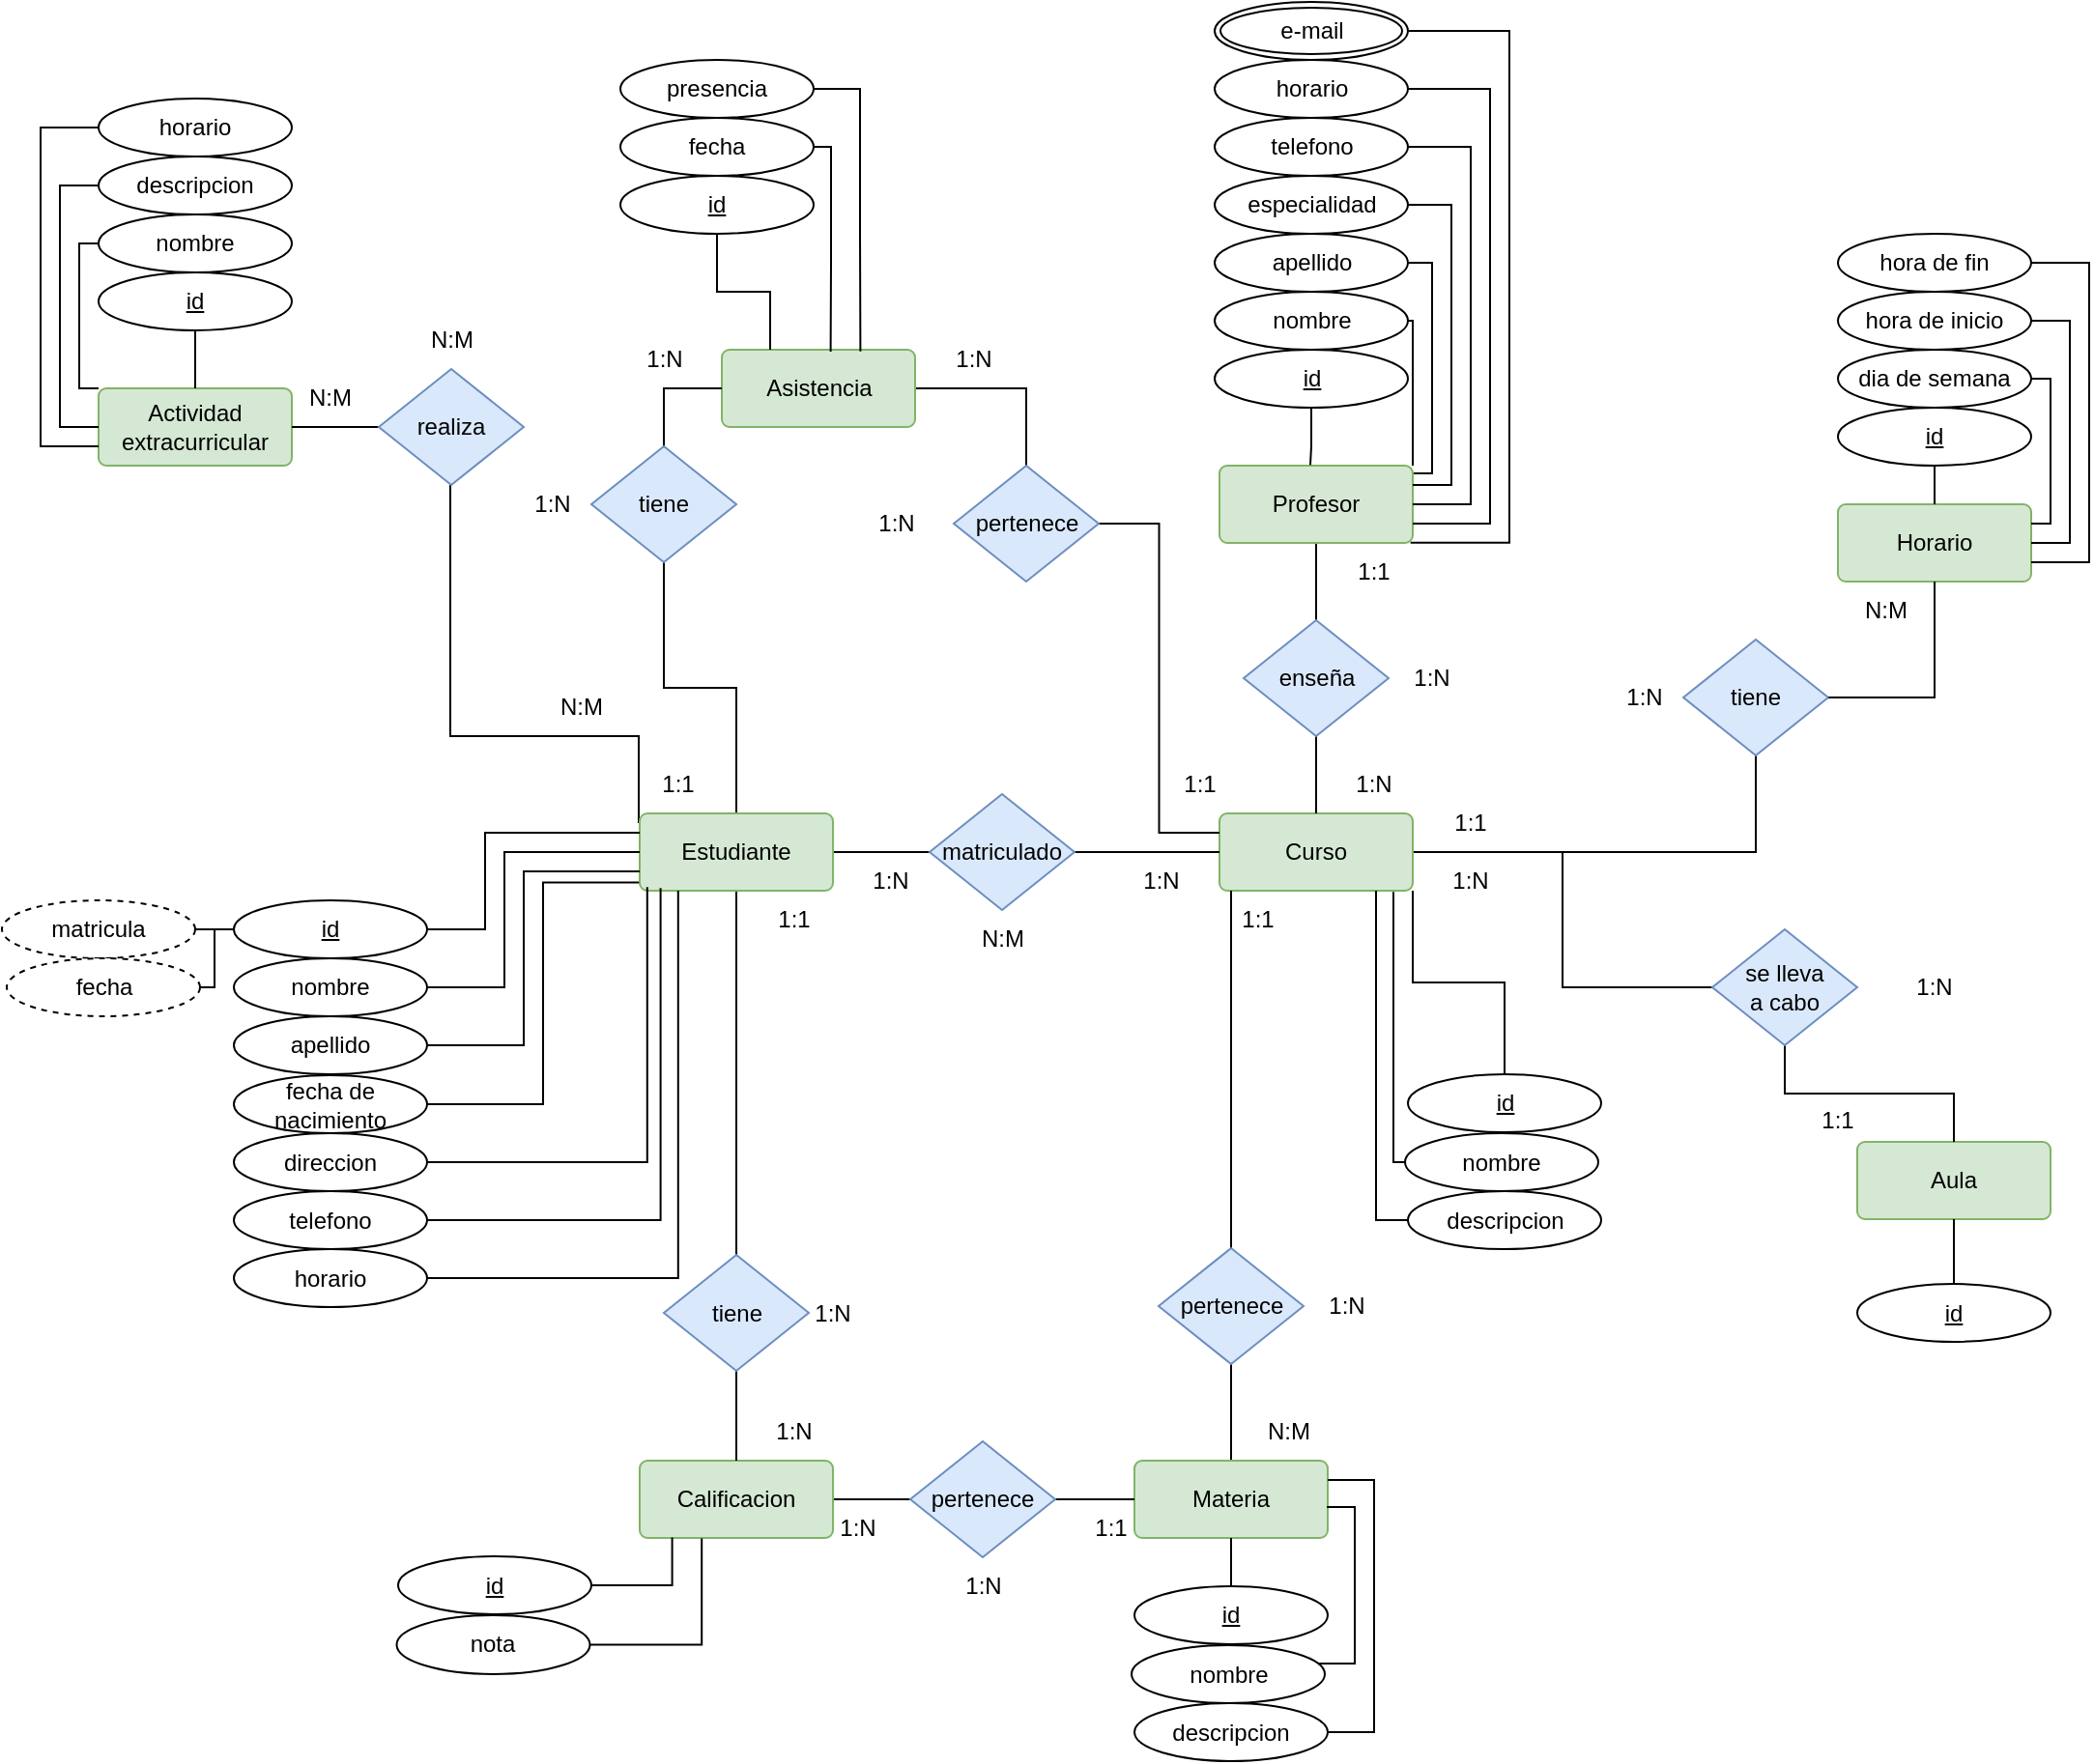 <mxfile version="21.8.2" type="github">
  <diagram name="Página-1" id="Q0zMQ-xZ32Mi5YnVl1sj">
    <mxGraphModel dx="1391" dy="2461" grid="1" gridSize="10" guides="1" tooltips="1" connect="1" arrows="1" fold="1" page="1" pageScale="1" pageWidth="1169" pageHeight="827" math="0" shadow="0">
      <root>
        <mxCell id="0" />
        <mxCell id="1" parent="0" />
        <mxCell id="ygTdehbAq-0x71xvV1Jb-32" style="edgeStyle=orthogonalEdgeStyle;rounded=0;orthogonalLoop=1;jettySize=auto;html=1;endArrow=none;endFill=0;" parent="1" source="ygTdehbAq-0x71xvV1Jb-1" target="ygTdehbAq-0x71xvV1Jb-18" edge="1">
          <mxGeometry relative="1" as="geometry" />
        </mxCell>
        <mxCell id="ygTdehbAq-0x71xvV1Jb-36" style="edgeStyle=orthogonalEdgeStyle;rounded=0;orthogonalLoop=1;jettySize=auto;html=1;endArrow=none;endFill=0;" parent="1" source="ygTdehbAq-0x71xvV1Jb-1" target="ygTdehbAq-0x71xvV1Jb-25" edge="1">
          <mxGeometry relative="1" as="geometry" />
        </mxCell>
        <mxCell id="ygTdehbAq-0x71xvV1Jb-38" style="edgeStyle=orthogonalEdgeStyle;rounded=0;orthogonalLoop=1;jettySize=auto;html=1;endArrow=none;endFill=0;" parent="1" source="ygTdehbAq-0x71xvV1Jb-1" target="ygTdehbAq-0x71xvV1Jb-23" edge="1">
          <mxGeometry relative="1" as="geometry" />
        </mxCell>
        <mxCell id="ygTdehbAq-0x71xvV1Jb-42" style="edgeStyle=orthogonalEdgeStyle;rounded=0;orthogonalLoop=1;jettySize=auto;html=1;endArrow=none;endFill=0;exitX=-0.005;exitY=0.125;exitDx=0;exitDy=0;exitPerimeter=0;" parent="1" source="ygTdehbAq-0x71xvV1Jb-1" target="ygTdehbAq-0x71xvV1Jb-27" edge="1">
          <mxGeometry relative="1" as="geometry">
            <Array as="points">
              <mxPoint x="340" y="260" />
              <mxPoint x="242" y="260" />
            </Array>
          </mxGeometry>
        </mxCell>
        <mxCell id="ygTdehbAq-0x71xvV1Jb-1" value="Estudiante" style="rounded=1;arcSize=10;whiteSpace=wrap;html=1;align=center;fillColor=#d5e8d4;strokeColor=#82b366;" parent="1" vertex="1">
          <mxGeometry x="340" y="300" width="100" height="40" as="geometry" />
        </mxCell>
        <mxCell id="ygTdehbAq-0x71xvV1Jb-44" style="edgeStyle=orthogonalEdgeStyle;rounded=0;orthogonalLoop=1;jettySize=auto;html=1;entryX=0;entryY=0.5;entryDx=0;entryDy=0;endArrow=none;endFill=0;" parent="1" source="ygTdehbAq-0x71xvV1Jb-2" target="ygTdehbAq-0x71xvV1Jb-21" edge="1">
          <mxGeometry relative="1" as="geometry" />
        </mxCell>
        <mxCell id="ygTdehbAq-0x71xvV1Jb-46" style="edgeStyle=orthogonalEdgeStyle;rounded=0;orthogonalLoop=1;jettySize=auto;html=1;endArrow=none;endFill=0;" parent="1" source="ygTdehbAq-0x71xvV1Jb-2" target="ygTdehbAq-0x71xvV1Jb-22" edge="1">
          <mxGeometry relative="1" as="geometry" />
        </mxCell>
        <mxCell id="ygTdehbAq-0x71xvV1Jb-2" value="Curso" style="rounded=1;arcSize=10;whiteSpace=wrap;html=1;align=center;fillColor=#d5e8d4;strokeColor=#82b366;" parent="1" vertex="1">
          <mxGeometry x="640" y="300" width="100" height="40" as="geometry" />
        </mxCell>
        <mxCell id="ygTdehbAq-0x71xvV1Jb-28" style="edgeStyle=orthogonalEdgeStyle;rounded=0;orthogonalLoop=1;jettySize=auto;html=1;entryX=0.5;entryY=0;entryDx=0;entryDy=0;endArrow=none;endFill=0;" parent="1" source="ygTdehbAq-0x71xvV1Jb-3" target="ygTdehbAq-0x71xvV1Jb-19" edge="1">
          <mxGeometry relative="1" as="geometry" />
        </mxCell>
        <mxCell id="ygTdehbAq-0x71xvV1Jb-3" value="Profesor" style="rounded=1;arcSize=10;whiteSpace=wrap;html=1;align=center;fillColor=#d5e8d4;strokeColor=#82b366;" parent="1" vertex="1">
          <mxGeometry x="640" y="120" width="100" height="40" as="geometry" />
        </mxCell>
        <mxCell id="ygTdehbAq-0x71xvV1Jb-4" value="Aula" style="rounded=1;arcSize=10;whiteSpace=wrap;html=1;align=center;fillColor=#d5e8d4;strokeColor=#82b366;" parent="1" vertex="1">
          <mxGeometry x="970" y="470" width="100" height="40" as="geometry" />
        </mxCell>
        <mxCell id="ygTdehbAq-0x71xvV1Jb-5" value="&lt;div&gt;Horario&lt;/div&gt;" style="rounded=1;arcSize=10;whiteSpace=wrap;html=1;align=center;fillColor=#d5e8d4;strokeColor=#82b366;" parent="1" vertex="1">
          <mxGeometry x="960" y="140" width="100" height="40" as="geometry" />
        </mxCell>
        <mxCell id="ygTdehbAq-0x71xvV1Jb-30" style="edgeStyle=orthogonalEdgeStyle;rounded=0;orthogonalLoop=1;jettySize=auto;html=1;endArrow=none;endFill=0;" parent="1" source="ygTdehbAq-0x71xvV1Jb-7" target="ygTdehbAq-0x71xvV1Jb-20" edge="1">
          <mxGeometry relative="1" as="geometry" />
        </mxCell>
        <mxCell id="ygTdehbAq-0x71xvV1Jb-7" value="&lt;div&gt;Materia&lt;/div&gt;" style="rounded=1;arcSize=10;whiteSpace=wrap;html=1;align=center;fillColor=#d5e8d4;strokeColor=#82b366;" parent="1" vertex="1">
          <mxGeometry x="596" y="635" width="100" height="40" as="geometry" />
        </mxCell>
        <mxCell id="ygTdehbAq-0x71xvV1Jb-40" style="edgeStyle=orthogonalEdgeStyle;rounded=0;orthogonalLoop=1;jettySize=auto;html=1;entryX=0;entryY=0.5;entryDx=0;entryDy=0;endArrow=none;endFill=0;" parent="1" source="ygTdehbAq-0x71xvV1Jb-8" target="ygTdehbAq-0x71xvV1Jb-24" edge="1">
          <mxGeometry relative="1" as="geometry" />
        </mxCell>
        <mxCell id="ygTdehbAq-0x71xvV1Jb-8" value="Calificacion" style="rounded=1;arcSize=10;whiteSpace=wrap;html=1;align=center;fillColor=#d5e8d4;strokeColor=#82b366;" parent="1" vertex="1">
          <mxGeometry x="340" y="635" width="100" height="40" as="geometry" />
        </mxCell>
        <mxCell id="ygTdehbAq-0x71xvV1Jb-34" style="edgeStyle=orthogonalEdgeStyle;rounded=0;orthogonalLoop=1;jettySize=auto;html=1;entryX=0.5;entryY=0;entryDx=0;entryDy=0;endArrow=none;endFill=0;" parent="1" source="ygTdehbAq-0x71xvV1Jb-9" target="ygTdehbAq-0x71xvV1Jb-26" edge="1">
          <mxGeometry relative="1" as="geometry" />
        </mxCell>
        <mxCell id="ygTdehbAq-0x71xvV1Jb-9" value="Asistencia" style="rounded=1;arcSize=10;whiteSpace=wrap;html=1;align=center;fillColor=#d5e8d4;strokeColor=#82b366;" parent="1" vertex="1">
          <mxGeometry x="382.5" y="60" width="100" height="40" as="geometry" />
        </mxCell>
        <mxCell id="ygTdehbAq-0x71xvV1Jb-10" value="Actividad extracurricular" style="rounded=1;arcSize=10;whiteSpace=wrap;html=1;align=center;fillColor=#d5e8d4;strokeColor=#82b366;" parent="1" vertex="1">
          <mxGeometry x="60" y="80" width="100" height="40" as="geometry" />
        </mxCell>
        <mxCell id="ygTdehbAq-0x71xvV1Jb-33" style="edgeStyle=orthogonalEdgeStyle;rounded=0;orthogonalLoop=1;jettySize=auto;html=1;endArrow=none;endFill=0;" parent="1" source="ygTdehbAq-0x71xvV1Jb-18" target="ygTdehbAq-0x71xvV1Jb-2" edge="1">
          <mxGeometry relative="1" as="geometry" />
        </mxCell>
        <mxCell id="ygTdehbAq-0x71xvV1Jb-18" value="matriculado" style="shape=rhombus;perimeter=rhombusPerimeter;whiteSpace=wrap;html=1;align=center;fillColor=#dae8fc;strokeColor=#6c8ebf;" parent="1" vertex="1">
          <mxGeometry x="490" y="290" width="75" height="60" as="geometry" />
        </mxCell>
        <mxCell id="ygTdehbAq-0x71xvV1Jb-29" style="edgeStyle=orthogonalEdgeStyle;rounded=0;orthogonalLoop=1;jettySize=auto;html=1;endArrow=none;endFill=0;" parent="1" source="ygTdehbAq-0x71xvV1Jb-19" target="ygTdehbAq-0x71xvV1Jb-2" edge="1">
          <mxGeometry relative="1" as="geometry" />
        </mxCell>
        <mxCell id="ygTdehbAq-0x71xvV1Jb-19" value="enseña" style="shape=rhombus;perimeter=rhombusPerimeter;whiteSpace=wrap;html=1;align=center;fillColor=#dae8fc;strokeColor=#6c8ebf;" parent="1" vertex="1">
          <mxGeometry x="652.5" y="200" width="75" height="60" as="geometry" />
        </mxCell>
        <mxCell id="ygTdehbAq-0x71xvV1Jb-31" style="edgeStyle=orthogonalEdgeStyle;rounded=0;orthogonalLoop=1;jettySize=auto;html=1;endArrow=none;endFill=0;" parent="1" source="ygTdehbAq-0x71xvV1Jb-20" edge="1">
          <mxGeometry relative="1" as="geometry">
            <mxPoint x="646" y="340" as="targetPoint" />
          </mxGeometry>
        </mxCell>
        <mxCell id="ygTdehbAq-0x71xvV1Jb-20" value="pertenece" style="shape=rhombus;perimeter=rhombusPerimeter;whiteSpace=wrap;html=1;align=center;fillColor=#dae8fc;strokeColor=#6c8ebf;" parent="1" vertex="1">
          <mxGeometry x="608.5" y="525" width="75" height="60" as="geometry" />
        </mxCell>
        <mxCell id="ygTdehbAq-0x71xvV1Jb-45" style="edgeStyle=orthogonalEdgeStyle;rounded=0;orthogonalLoop=1;jettySize=auto;html=1;endArrow=none;endFill=0;" parent="1" source="ygTdehbAq-0x71xvV1Jb-21" target="ygTdehbAq-0x71xvV1Jb-4" edge="1">
          <mxGeometry relative="1" as="geometry" />
        </mxCell>
        <mxCell id="ygTdehbAq-0x71xvV1Jb-21" value="&lt;div&gt;se lleva&lt;/div&gt;&lt;div&gt;a cabo&lt;br&gt;&lt;/div&gt;" style="shape=rhombus;perimeter=rhombusPerimeter;whiteSpace=wrap;html=1;align=center;fillColor=#dae8fc;strokeColor=#6c8ebf;" parent="1" vertex="1">
          <mxGeometry x="895" y="360" width="75" height="60" as="geometry" />
        </mxCell>
        <mxCell id="ygTdehbAq-0x71xvV1Jb-22" value="tiene" style="shape=rhombus;perimeter=rhombusPerimeter;whiteSpace=wrap;html=1;align=center;fillColor=#dae8fc;strokeColor=#6c8ebf;" parent="1" vertex="1">
          <mxGeometry x="880" y="210" width="75" height="60" as="geometry" />
        </mxCell>
        <mxCell id="ygTdehbAq-0x71xvV1Jb-39" style="edgeStyle=orthogonalEdgeStyle;rounded=0;orthogonalLoop=1;jettySize=auto;html=1;endArrow=none;endFill=0;" parent="1" source="ygTdehbAq-0x71xvV1Jb-23" target="ygTdehbAq-0x71xvV1Jb-8" edge="1">
          <mxGeometry relative="1" as="geometry" />
        </mxCell>
        <mxCell id="ygTdehbAq-0x71xvV1Jb-23" value="tiene" style="shape=rhombus;perimeter=rhombusPerimeter;whiteSpace=wrap;html=1;align=center;fillColor=#dae8fc;strokeColor=#6c8ebf;" parent="1" vertex="1">
          <mxGeometry x="352.5" y="528.5" width="75" height="60" as="geometry" />
        </mxCell>
        <mxCell id="ygTdehbAq-0x71xvV1Jb-41" style="edgeStyle=orthogonalEdgeStyle;rounded=0;orthogonalLoop=1;jettySize=auto;html=1;endArrow=none;endFill=0;" parent="1" source="ygTdehbAq-0x71xvV1Jb-24" target="ygTdehbAq-0x71xvV1Jb-7" edge="1">
          <mxGeometry relative="1" as="geometry" />
        </mxCell>
        <mxCell id="ygTdehbAq-0x71xvV1Jb-24" value="pertenece" style="shape=rhombus;perimeter=rhombusPerimeter;whiteSpace=wrap;html=1;align=center;fillColor=#dae8fc;strokeColor=#6c8ebf;" parent="1" vertex="1">
          <mxGeometry x="480" y="625" width="75" height="60" as="geometry" />
        </mxCell>
        <mxCell id="ygTdehbAq-0x71xvV1Jb-37" style="edgeStyle=orthogonalEdgeStyle;rounded=0;orthogonalLoop=1;jettySize=auto;html=1;entryX=0;entryY=0.5;entryDx=0;entryDy=0;endArrow=none;endFill=0;" parent="1" source="ygTdehbAq-0x71xvV1Jb-25" target="ygTdehbAq-0x71xvV1Jb-9" edge="1">
          <mxGeometry relative="1" as="geometry" />
        </mxCell>
        <mxCell id="ygTdehbAq-0x71xvV1Jb-25" value="tiene" style="shape=rhombus;perimeter=rhombusPerimeter;whiteSpace=wrap;html=1;align=center;fillColor=#dae8fc;strokeColor=#6c8ebf;" parent="1" vertex="1">
          <mxGeometry x="315" y="110" width="75" height="60" as="geometry" />
        </mxCell>
        <mxCell id="ygTdehbAq-0x71xvV1Jb-35" style="edgeStyle=orthogonalEdgeStyle;rounded=0;orthogonalLoop=1;jettySize=auto;html=1;entryX=0;entryY=0.25;entryDx=0;entryDy=0;endArrow=none;endFill=0;" parent="1" source="ygTdehbAq-0x71xvV1Jb-26" target="ygTdehbAq-0x71xvV1Jb-2" edge="1">
          <mxGeometry relative="1" as="geometry" />
        </mxCell>
        <mxCell id="ygTdehbAq-0x71xvV1Jb-26" value="pertenece" style="shape=rhombus;perimeter=rhombusPerimeter;whiteSpace=wrap;html=1;align=center;fillColor=#dae8fc;strokeColor=#6c8ebf;" parent="1" vertex="1">
          <mxGeometry x="502.5" y="120" width="75" height="60" as="geometry" />
        </mxCell>
        <mxCell id="ygTdehbAq-0x71xvV1Jb-43" style="edgeStyle=orthogonalEdgeStyle;rounded=0;orthogonalLoop=1;jettySize=auto;html=1;endArrow=none;endFill=0;" parent="1" source="ygTdehbAq-0x71xvV1Jb-27" target="ygTdehbAq-0x71xvV1Jb-10" edge="1">
          <mxGeometry relative="1" as="geometry" />
        </mxCell>
        <mxCell id="ygTdehbAq-0x71xvV1Jb-27" value="realiza" style="shape=rhombus;perimeter=rhombusPerimeter;whiteSpace=wrap;html=1;align=center;fillColor=#dae8fc;strokeColor=#6c8ebf;" parent="1" vertex="1">
          <mxGeometry x="205" y="70" width="75" height="60" as="geometry" />
        </mxCell>
        <mxCell id="ygTdehbAq-0x71xvV1Jb-48" style="edgeStyle=orthogonalEdgeStyle;rounded=0;orthogonalLoop=1;jettySize=auto;html=1;entryX=0.5;entryY=1;entryDx=0;entryDy=0;endArrow=none;endFill=0;" parent="1" source="ygTdehbAq-0x71xvV1Jb-22" target="ygTdehbAq-0x71xvV1Jb-5" edge="1">
          <mxGeometry relative="1" as="geometry" />
        </mxCell>
        <mxCell id="wBu6cXJQKfJ5ypFCMUhn-1" value="1:N" style="text;html=1;strokeColor=none;fillColor=none;align=center;verticalAlign=middle;whiteSpace=wrap;rounded=0;" vertex="1" parent="1">
          <mxGeometry x="580" y="320" width="60" height="30" as="geometry" />
        </mxCell>
        <mxCell id="wBu6cXJQKfJ5ypFCMUhn-2" value="1:N" style="text;html=1;strokeColor=none;fillColor=none;align=center;verticalAlign=middle;whiteSpace=wrap;rounded=0;" vertex="1" parent="1">
          <mxGeometry x="440" y="320" width="60" height="30" as="geometry" />
        </mxCell>
        <mxCell id="wBu6cXJQKfJ5ypFCMUhn-3" value="N:M" style="text;html=1;strokeColor=none;fillColor=none;align=center;verticalAlign=middle;whiteSpace=wrap;rounded=0;" vertex="1" parent="1">
          <mxGeometry x="497.5" y="350" width="60" height="30" as="geometry" />
        </mxCell>
        <mxCell id="wBu6cXJQKfJ5ypFCMUhn-4" value="1:N" style="text;html=1;strokeColor=none;fillColor=none;align=center;verticalAlign=middle;whiteSpace=wrap;rounded=0;" vertex="1" parent="1">
          <mxGeometry x="690" y="270" width="60" height="30" as="geometry" />
        </mxCell>
        <mxCell id="wBu6cXJQKfJ5ypFCMUhn-5" value="1:1" style="text;html=1;strokeColor=none;fillColor=none;align=center;verticalAlign=middle;whiteSpace=wrap;rounded=0;" vertex="1" parent="1">
          <mxGeometry x="690" y="160" width="60" height="30" as="geometry" />
        </mxCell>
        <mxCell id="wBu6cXJQKfJ5ypFCMUhn-6" value="1:N" style="text;html=1;strokeColor=none;fillColor=none;align=center;verticalAlign=middle;whiteSpace=wrap;rounded=0;" vertex="1" parent="1">
          <mxGeometry x="720" y="215" width="60" height="30" as="geometry" />
        </mxCell>
        <mxCell id="wBu6cXJQKfJ5ypFCMUhn-7" value="N:M" style="text;html=1;strokeColor=none;fillColor=none;align=center;verticalAlign=middle;whiteSpace=wrap;rounded=0;" vertex="1" parent="1">
          <mxGeometry x="646" y="605" width="60" height="30" as="geometry" />
        </mxCell>
        <mxCell id="wBu6cXJQKfJ5ypFCMUhn-8" value="1:1" style="text;html=1;strokeColor=none;fillColor=none;align=center;verticalAlign=middle;whiteSpace=wrap;rounded=0;" vertex="1" parent="1">
          <mxGeometry x="630" y="340" width="60" height="30" as="geometry" />
        </mxCell>
        <mxCell id="wBu6cXJQKfJ5ypFCMUhn-9" value="1:N" style="text;html=1;strokeColor=none;fillColor=none;align=center;verticalAlign=middle;whiteSpace=wrap;rounded=0;" vertex="1" parent="1">
          <mxGeometry x="676" y="540" width="60" height="30" as="geometry" />
        </mxCell>
        <mxCell id="wBu6cXJQKfJ5ypFCMUhn-10" value="N:M" style="text;html=1;strokeColor=none;fillColor=none;align=center;verticalAlign=middle;whiteSpace=wrap;rounded=0;" vertex="1" parent="1">
          <mxGeometry x="955" y="180" width="60" height="30" as="geometry" />
        </mxCell>
        <mxCell id="wBu6cXJQKfJ5ypFCMUhn-11" value="1:1" style="text;html=1;strokeColor=none;fillColor=none;align=center;verticalAlign=middle;whiteSpace=wrap;rounded=0;" vertex="1" parent="1">
          <mxGeometry x="740" y="290" width="60" height="30" as="geometry" />
        </mxCell>
        <mxCell id="wBu6cXJQKfJ5ypFCMUhn-12" value="1:N" style="text;html=1;strokeColor=none;fillColor=none;align=center;verticalAlign=middle;whiteSpace=wrap;rounded=0;" vertex="1" parent="1">
          <mxGeometry x="830" y="225" width="60" height="30" as="geometry" />
        </mxCell>
        <mxCell id="wBu6cXJQKfJ5ypFCMUhn-13" value="1:N" style="text;html=1;strokeColor=none;fillColor=none;align=center;verticalAlign=middle;whiteSpace=wrap;rounded=0;" vertex="1" parent="1">
          <mxGeometry x="390" y="605" width="60" height="30" as="geometry" />
        </mxCell>
        <mxCell id="wBu6cXJQKfJ5ypFCMUhn-14" value="1:1" style="text;html=1;strokeColor=none;fillColor=none;align=center;verticalAlign=middle;whiteSpace=wrap;rounded=0;" vertex="1" parent="1">
          <mxGeometry x="390" y="340" width="60" height="30" as="geometry" />
        </mxCell>
        <mxCell id="wBu6cXJQKfJ5ypFCMUhn-15" value="1:1" style="text;html=1;strokeColor=none;fillColor=none;align=center;verticalAlign=middle;whiteSpace=wrap;rounded=0;" vertex="1" parent="1">
          <mxGeometry x="553.5" y="655" width="60" height="30" as="geometry" />
        </mxCell>
        <mxCell id="wBu6cXJQKfJ5ypFCMUhn-16" value="1:N" style="text;html=1;strokeColor=none;fillColor=none;align=center;verticalAlign=middle;whiteSpace=wrap;rounded=0;" vertex="1" parent="1">
          <mxGeometry x="410" y="543.5" width="60" height="30" as="geometry" />
        </mxCell>
        <mxCell id="wBu6cXJQKfJ5ypFCMUhn-17" value="1:N" style="text;html=1;strokeColor=none;fillColor=none;align=center;verticalAlign=middle;whiteSpace=wrap;rounded=0;" vertex="1" parent="1">
          <mxGeometry x="487.5" y="685" width="60" height="30" as="geometry" />
        </mxCell>
        <mxCell id="wBu6cXJQKfJ5ypFCMUhn-18" value="1:N" style="text;html=1;strokeColor=none;fillColor=none;align=center;verticalAlign=middle;whiteSpace=wrap;rounded=0;" vertex="1" parent="1">
          <mxGeometry x="422.5" y="655" width="60" height="30" as="geometry" />
        </mxCell>
        <mxCell id="wBu6cXJQKfJ5ypFCMUhn-19" value="1:N" style="text;html=1;strokeColor=none;fillColor=none;align=center;verticalAlign=middle;whiteSpace=wrap;rounded=0;" vertex="1" parent="1">
          <mxGeometry x="322.5" y="50" width="60" height="30" as="geometry" />
        </mxCell>
        <mxCell id="wBu6cXJQKfJ5ypFCMUhn-20" value="1:N" style="text;html=1;strokeColor=none;fillColor=none;align=center;verticalAlign=middle;whiteSpace=wrap;rounded=0;" vertex="1" parent="1">
          <mxGeometry x="482.5" y="50" width="60" height="30" as="geometry" />
        </mxCell>
        <mxCell id="wBu6cXJQKfJ5ypFCMUhn-21" value="1:1" style="text;html=1;strokeColor=none;fillColor=none;align=center;verticalAlign=middle;whiteSpace=wrap;rounded=0;" vertex="1" parent="1">
          <mxGeometry x="330" y="270" width="60" height="30" as="geometry" />
        </mxCell>
        <mxCell id="wBu6cXJQKfJ5ypFCMUhn-22" value="1:1" style="text;html=1;strokeColor=none;fillColor=none;align=center;verticalAlign=middle;whiteSpace=wrap;rounded=0;" vertex="1" parent="1">
          <mxGeometry x="600" y="270" width="60" height="30" as="geometry" />
        </mxCell>
        <mxCell id="wBu6cXJQKfJ5ypFCMUhn-23" value="1:N" style="text;html=1;strokeColor=none;fillColor=none;align=center;verticalAlign=middle;whiteSpace=wrap;rounded=0;" vertex="1" parent="1">
          <mxGeometry x="265" y="125" width="60" height="30" as="geometry" />
        </mxCell>
        <mxCell id="wBu6cXJQKfJ5ypFCMUhn-24" value="1:N" style="text;html=1;strokeColor=none;fillColor=none;align=center;verticalAlign=middle;whiteSpace=wrap;rounded=0;" vertex="1" parent="1">
          <mxGeometry x="442.5" y="135" width="60" height="30" as="geometry" />
        </mxCell>
        <mxCell id="wBu6cXJQKfJ5ypFCMUhn-25" value="N:M" style="text;html=1;strokeColor=none;fillColor=none;align=center;verticalAlign=middle;whiteSpace=wrap;rounded=0;" vertex="1" parent="1">
          <mxGeometry x="150" y="70" width="60" height="30" as="geometry" />
        </mxCell>
        <mxCell id="wBu6cXJQKfJ5ypFCMUhn-26" value="N:M" style="text;html=1;strokeColor=none;fillColor=none;align=center;verticalAlign=middle;whiteSpace=wrap;rounded=0;" vertex="1" parent="1">
          <mxGeometry x="280" y="230" width="60" height="30" as="geometry" />
        </mxCell>
        <mxCell id="wBu6cXJQKfJ5ypFCMUhn-27" value="N:M" style="text;html=1;strokeColor=none;fillColor=none;align=center;verticalAlign=middle;whiteSpace=wrap;rounded=0;" vertex="1" parent="1">
          <mxGeometry x="212.5" y="40" width="60" height="30" as="geometry" />
        </mxCell>
        <mxCell id="wBu6cXJQKfJ5ypFCMUhn-29" value="1:1" style="text;html=1;strokeColor=none;fillColor=none;align=center;verticalAlign=middle;whiteSpace=wrap;rounded=0;" vertex="1" parent="1">
          <mxGeometry x="930" y="443.5" width="60" height="30" as="geometry" />
        </mxCell>
        <mxCell id="wBu6cXJQKfJ5ypFCMUhn-30" value="1:N" style="text;html=1;strokeColor=none;fillColor=none;align=center;verticalAlign=middle;whiteSpace=wrap;rounded=0;" vertex="1" parent="1">
          <mxGeometry x="740" y="320" width="60" height="30" as="geometry" />
        </mxCell>
        <mxCell id="wBu6cXJQKfJ5ypFCMUhn-31" value="1:N" style="text;html=1;strokeColor=none;fillColor=none;align=center;verticalAlign=middle;whiteSpace=wrap;rounded=0;" vertex="1" parent="1">
          <mxGeometry x="980" y="375" width="60" height="30" as="geometry" />
        </mxCell>
        <mxCell id="wBu6cXJQKfJ5ypFCMUhn-40" style="edgeStyle=orthogonalEdgeStyle;rounded=0;orthogonalLoop=1;jettySize=auto;html=1;entryX=0;entryY=0.25;entryDx=0;entryDy=0;endArrow=none;endFill=0;" edge="1" parent="1" source="wBu6cXJQKfJ5ypFCMUhn-32" target="ygTdehbAq-0x71xvV1Jb-1">
          <mxGeometry relative="1" as="geometry">
            <Array as="points">
              <mxPoint x="260" y="360" />
              <mxPoint x="260" y="310" />
            </Array>
          </mxGeometry>
        </mxCell>
        <mxCell id="wBu6cXJQKfJ5ypFCMUhn-32" value="id" style="ellipse;whiteSpace=wrap;html=1;align=center;fontStyle=4;" vertex="1" parent="1">
          <mxGeometry x="130" y="345" width="100" height="30" as="geometry" />
        </mxCell>
        <mxCell id="wBu6cXJQKfJ5ypFCMUhn-43" style="edgeStyle=orthogonalEdgeStyle;rounded=0;orthogonalLoop=1;jettySize=auto;html=1;entryX=0;entryY=0.5;entryDx=0;entryDy=0;endArrow=none;endFill=0;" edge="1" parent="1" source="wBu6cXJQKfJ5ypFCMUhn-33" target="ygTdehbAq-0x71xvV1Jb-1">
          <mxGeometry relative="1" as="geometry">
            <Array as="points">
              <mxPoint x="270" y="390" />
              <mxPoint x="270" y="320" />
            </Array>
          </mxGeometry>
        </mxCell>
        <mxCell id="wBu6cXJQKfJ5ypFCMUhn-33" value="nombre" style="ellipse;whiteSpace=wrap;html=1;align=center;" vertex="1" parent="1">
          <mxGeometry x="130" y="375" width="100" height="30" as="geometry" />
        </mxCell>
        <mxCell id="wBu6cXJQKfJ5ypFCMUhn-54" style="edgeStyle=orthogonalEdgeStyle;rounded=0;orthogonalLoop=1;jettySize=auto;html=1;entryX=-0.004;entryY=0.893;entryDx=0;entryDy=0;endArrow=none;endFill=0;entryPerimeter=0;" edge="1" parent="1" source="wBu6cXJQKfJ5ypFCMUhn-34" target="ygTdehbAq-0x71xvV1Jb-1">
          <mxGeometry relative="1" as="geometry">
            <Array as="points">
              <mxPoint x="290" y="451" />
              <mxPoint x="290" y="336" />
            </Array>
          </mxGeometry>
        </mxCell>
        <mxCell id="wBu6cXJQKfJ5ypFCMUhn-34" value="fecha de nacimiento" style="ellipse;whiteSpace=wrap;html=1;align=center;" vertex="1" parent="1">
          <mxGeometry x="130" y="435.5" width="100" height="30" as="geometry" />
        </mxCell>
        <mxCell id="wBu6cXJQKfJ5ypFCMUhn-35" value="direccion" style="ellipse;whiteSpace=wrap;html=1;align=center;" vertex="1" parent="1">
          <mxGeometry x="130" y="465.5" width="100" height="30" as="geometry" />
        </mxCell>
        <mxCell id="wBu6cXJQKfJ5ypFCMUhn-36" value="telefono" style="ellipse;whiteSpace=wrap;html=1;align=center;" vertex="1" parent="1">
          <mxGeometry x="130" y="495.5" width="100" height="30" as="geometry" />
        </mxCell>
        <mxCell id="wBu6cXJQKfJ5ypFCMUhn-37" value="horario" style="ellipse;whiteSpace=wrap;html=1;align=center;" vertex="1" parent="1">
          <mxGeometry x="130" y="525.5" width="100" height="30" as="geometry" />
        </mxCell>
        <mxCell id="wBu6cXJQKfJ5ypFCMUhn-49" style="edgeStyle=orthogonalEdgeStyle;rounded=0;orthogonalLoop=1;jettySize=auto;html=1;entryX=0;entryY=0.5;entryDx=0;entryDy=0;endArrow=none;endFill=0;" edge="1" parent="1" source="wBu6cXJQKfJ5ypFCMUhn-38" target="wBu6cXJQKfJ5ypFCMUhn-32">
          <mxGeometry relative="1" as="geometry" />
        </mxCell>
        <mxCell id="wBu6cXJQKfJ5ypFCMUhn-38" value="matricula" style="ellipse;whiteSpace=wrap;html=1;align=center;dashed=1;" vertex="1" parent="1">
          <mxGeometry x="10" y="345" width="100" height="30" as="geometry" />
        </mxCell>
        <mxCell id="wBu6cXJQKfJ5ypFCMUhn-50" style="edgeStyle=orthogonalEdgeStyle;rounded=0;orthogonalLoop=1;jettySize=auto;html=1;entryX=0;entryY=0.5;entryDx=0;entryDy=0;endArrow=none;endFill=0;" edge="1" parent="1" source="wBu6cXJQKfJ5ypFCMUhn-39" target="wBu6cXJQKfJ5ypFCMUhn-32">
          <mxGeometry relative="1" as="geometry">
            <Array as="points">
              <mxPoint x="120" y="390" />
              <mxPoint x="120" y="360" />
            </Array>
          </mxGeometry>
        </mxCell>
        <mxCell id="wBu6cXJQKfJ5ypFCMUhn-39" value="fecha" style="ellipse;whiteSpace=wrap;html=1;align=center;dashed=1;" vertex="1" parent="1">
          <mxGeometry x="12.5" y="375" width="100" height="30" as="geometry" />
        </mxCell>
        <mxCell id="wBu6cXJQKfJ5ypFCMUhn-53" style="edgeStyle=orthogonalEdgeStyle;rounded=0;orthogonalLoop=1;jettySize=auto;html=1;entryX=0;entryY=0.75;entryDx=0;entryDy=0;endArrow=none;endFill=0;" edge="1" parent="1" source="wBu6cXJQKfJ5ypFCMUhn-52" target="ygTdehbAq-0x71xvV1Jb-1">
          <mxGeometry relative="1" as="geometry">
            <Array as="points">
              <mxPoint x="280" y="420" />
              <mxPoint x="280" y="330" />
            </Array>
          </mxGeometry>
        </mxCell>
        <mxCell id="wBu6cXJQKfJ5ypFCMUhn-52" value="apellido" style="ellipse;whiteSpace=wrap;html=1;align=center;" vertex="1" parent="1">
          <mxGeometry x="130" y="405" width="100" height="30" as="geometry" />
        </mxCell>
        <mxCell id="wBu6cXJQKfJ5ypFCMUhn-55" style="edgeStyle=orthogonalEdgeStyle;rounded=0;orthogonalLoop=1;jettySize=auto;html=1;entryX=0.039;entryY=0.953;entryDx=0;entryDy=0;entryPerimeter=0;endArrow=none;endFill=0;" edge="1" parent="1" source="wBu6cXJQKfJ5ypFCMUhn-35" target="ygTdehbAq-0x71xvV1Jb-1">
          <mxGeometry relative="1" as="geometry" />
        </mxCell>
        <mxCell id="wBu6cXJQKfJ5ypFCMUhn-56" style="edgeStyle=orthogonalEdgeStyle;rounded=0;orthogonalLoop=1;jettySize=auto;html=1;entryX=0.108;entryY=0.967;entryDx=0;entryDy=0;entryPerimeter=0;endArrow=none;endFill=0;" edge="1" parent="1" source="wBu6cXJQKfJ5ypFCMUhn-36" target="ygTdehbAq-0x71xvV1Jb-1">
          <mxGeometry relative="1" as="geometry" />
        </mxCell>
        <mxCell id="wBu6cXJQKfJ5ypFCMUhn-57" style="edgeStyle=orthogonalEdgeStyle;rounded=0;orthogonalLoop=1;jettySize=auto;html=1;entryX=0.199;entryY=1;entryDx=0;entryDy=0;entryPerimeter=0;endArrow=none;endFill=0;" edge="1" parent="1" source="wBu6cXJQKfJ5ypFCMUhn-37" target="ygTdehbAq-0x71xvV1Jb-1">
          <mxGeometry relative="1" as="geometry" />
        </mxCell>
        <mxCell id="wBu6cXJQKfJ5ypFCMUhn-66" style="edgeStyle=orthogonalEdgeStyle;rounded=0;orthogonalLoop=1;jettySize=auto;html=1;entryX=0.468;entryY=-0.009;entryDx=0;entryDy=0;endArrow=none;endFill=0;entryPerimeter=0;" edge="1" parent="1" source="wBu6cXJQKfJ5ypFCMUhn-58" target="ygTdehbAq-0x71xvV1Jb-3">
          <mxGeometry relative="1" as="geometry">
            <Array as="points">
              <mxPoint x="688" y="110" />
              <mxPoint x="687" y="110" />
              <mxPoint x="687" y="120" />
            </Array>
          </mxGeometry>
        </mxCell>
        <mxCell id="wBu6cXJQKfJ5ypFCMUhn-58" value="id" style="ellipse;whiteSpace=wrap;html=1;align=center;fontStyle=4;" vertex="1" parent="1">
          <mxGeometry x="637.5" y="60" width="100" height="30" as="geometry" />
        </mxCell>
        <mxCell id="wBu6cXJQKfJ5ypFCMUhn-67" style="edgeStyle=orthogonalEdgeStyle;rounded=0;orthogonalLoop=1;jettySize=auto;html=1;endArrow=none;endFill=0;" edge="1" parent="1" source="wBu6cXJQKfJ5ypFCMUhn-59">
          <mxGeometry relative="1" as="geometry">
            <mxPoint x="740" y="120" as="targetPoint" />
            <Array as="points">
              <mxPoint x="740" y="45" />
            </Array>
          </mxGeometry>
        </mxCell>
        <mxCell id="wBu6cXJQKfJ5ypFCMUhn-59" value="nombre" style="ellipse;whiteSpace=wrap;html=1;align=center;" vertex="1" parent="1">
          <mxGeometry x="637.5" y="30" width="100" height="30" as="geometry" />
        </mxCell>
        <mxCell id="wBu6cXJQKfJ5ypFCMUhn-70" style="edgeStyle=orthogonalEdgeStyle;rounded=0;orthogonalLoop=1;jettySize=auto;html=1;entryX=1;entryY=0.5;entryDx=0;entryDy=0;endArrow=none;endFill=0;" edge="1" parent="1" source="wBu6cXJQKfJ5ypFCMUhn-60" target="ygTdehbAq-0x71xvV1Jb-3">
          <mxGeometry relative="1" as="geometry">
            <mxPoint x="770" y="140" as="targetPoint" />
            <Array as="points">
              <mxPoint x="770" y="-45" />
              <mxPoint x="770" y="140" />
            </Array>
          </mxGeometry>
        </mxCell>
        <mxCell id="wBu6cXJQKfJ5ypFCMUhn-60" value="telefono" style="ellipse;whiteSpace=wrap;html=1;align=center;" vertex="1" parent="1">
          <mxGeometry x="637.5" y="-60" width="100" height="30" as="geometry" />
        </mxCell>
        <mxCell id="wBu6cXJQKfJ5ypFCMUhn-71" style="edgeStyle=orthogonalEdgeStyle;rounded=0;orthogonalLoop=1;jettySize=auto;html=1;entryX=1;entryY=0.75;entryDx=0;entryDy=0;endArrow=none;endFill=0;" edge="1" parent="1" source="wBu6cXJQKfJ5ypFCMUhn-61" target="ygTdehbAq-0x71xvV1Jb-3">
          <mxGeometry relative="1" as="geometry">
            <Array as="points">
              <mxPoint x="780" y="-75" />
              <mxPoint x="780" y="150" />
            </Array>
          </mxGeometry>
        </mxCell>
        <mxCell id="wBu6cXJQKfJ5ypFCMUhn-61" value="horario" style="ellipse;whiteSpace=wrap;html=1;align=center;" vertex="1" parent="1">
          <mxGeometry x="637.5" y="-90" width="100" height="30" as="geometry" />
        </mxCell>
        <mxCell id="wBu6cXJQKfJ5ypFCMUhn-68" style="edgeStyle=orthogonalEdgeStyle;rounded=0;orthogonalLoop=1;jettySize=auto;html=1;entryX=1.005;entryY=0.109;entryDx=0;entryDy=0;endArrow=none;endFill=0;exitX=1;exitY=0.5;exitDx=0;exitDy=0;entryPerimeter=0;" edge="1" parent="1" source="wBu6cXJQKfJ5ypFCMUhn-62" target="ygTdehbAq-0x71xvV1Jb-3">
          <mxGeometry relative="1" as="geometry">
            <Array as="points">
              <mxPoint x="750" y="15" />
              <mxPoint x="750" y="124" />
              <mxPoint x="741" y="124" />
            </Array>
          </mxGeometry>
        </mxCell>
        <mxCell id="wBu6cXJQKfJ5ypFCMUhn-62" value="apellido" style="ellipse;whiteSpace=wrap;html=1;align=center;" vertex="1" parent="1">
          <mxGeometry x="637.5" width="100" height="30" as="geometry" />
        </mxCell>
        <mxCell id="wBu6cXJQKfJ5ypFCMUhn-63" value="especialidad" style="ellipse;whiteSpace=wrap;html=1;align=center;" vertex="1" parent="1">
          <mxGeometry x="637.5" y="-30" width="100" height="30" as="geometry" />
        </mxCell>
        <mxCell id="wBu6cXJQKfJ5ypFCMUhn-64" value="e-mail" style="ellipse;shape=doubleEllipse;margin=3;whiteSpace=wrap;html=1;align=center;" vertex="1" parent="1">
          <mxGeometry x="637.5" y="-120" width="100" height="30" as="geometry" />
        </mxCell>
        <mxCell id="wBu6cXJQKfJ5ypFCMUhn-69" style="edgeStyle=orthogonalEdgeStyle;rounded=0;orthogonalLoop=1;jettySize=auto;html=1;entryX=1;entryY=0.25;entryDx=0;entryDy=0;endArrow=none;endFill=0;" edge="1" parent="1" source="wBu6cXJQKfJ5ypFCMUhn-63" target="ygTdehbAq-0x71xvV1Jb-3">
          <mxGeometry relative="1" as="geometry">
            <Array as="points">
              <mxPoint x="760" y="-15" />
              <mxPoint x="760" y="130" />
            </Array>
          </mxGeometry>
        </mxCell>
        <mxCell id="wBu6cXJQKfJ5ypFCMUhn-72" style="edgeStyle=orthogonalEdgeStyle;rounded=0;orthogonalLoop=1;jettySize=auto;html=1;entryX=0.814;entryY=-0.003;entryDx=0;entryDy=0;entryPerimeter=0;endArrow=none;endFill=0;" edge="1" parent="1" source="wBu6cXJQKfJ5ypFCMUhn-64" target="wBu6cXJQKfJ5ypFCMUhn-5">
          <mxGeometry relative="1" as="geometry">
            <Array as="points">
              <mxPoint x="790" y="-105" />
              <mxPoint x="790" y="160" />
            </Array>
          </mxGeometry>
        </mxCell>
        <mxCell id="wBu6cXJQKfJ5ypFCMUhn-77" style="edgeStyle=orthogonalEdgeStyle;rounded=0;orthogonalLoop=1;jettySize=auto;html=1;entryX=1;entryY=1;entryDx=0;entryDy=0;endArrow=none;endFill=0;" edge="1" parent="1" source="wBu6cXJQKfJ5ypFCMUhn-74" target="ygTdehbAq-0x71xvV1Jb-2">
          <mxGeometry relative="1" as="geometry" />
        </mxCell>
        <mxCell id="wBu6cXJQKfJ5ypFCMUhn-74" value="id" style="ellipse;whiteSpace=wrap;html=1;align=center;fontStyle=4;" vertex="1" parent="1">
          <mxGeometry x="737.5" y="435" width="100" height="30" as="geometry" />
        </mxCell>
        <mxCell id="wBu6cXJQKfJ5ypFCMUhn-75" value="nombre" style="ellipse;whiteSpace=wrap;html=1;align=center;" vertex="1" parent="1">
          <mxGeometry x="736" y="465.5" width="100" height="30" as="geometry" />
        </mxCell>
        <mxCell id="wBu6cXJQKfJ5ypFCMUhn-76" value="descripcion" style="ellipse;whiteSpace=wrap;html=1;align=center;" vertex="1" parent="1">
          <mxGeometry x="737.5" y="495.5" width="100" height="30" as="geometry" />
        </mxCell>
        <mxCell id="wBu6cXJQKfJ5ypFCMUhn-78" style="edgeStyle=orthogonalEdgeStyle;rounded=0;orthogonalLoop=1;jettySize=auto;html=1;entryX=0.894;entryY=1.014;entryDx=0;entryDy=0;entryPerimeter=0;endArrow=none;endFill=0;" edge="1" parent="1" source="wBu6cXJQKfJ5ypFCMUhn-75" target="ygTdehbAq-0x71xvV1Jb-2">
          <mxGeometry relative="1" as="geometry">
            <Array as="points">
              <mxPoint x="730" y="481" />
              <mxPoint x="730" y="341" />
            </Array>
          </mxGeometry>
        </mxCell>
        <mxCell id="wBu6cXJQKfJ5ypFCMUhn-79" style="edgeStyle=orthogonalEdgeStyle;rounded=0;orthogonalLoop=1;jettySize=auto;html=1;endArrow=none;endFill=0;" edge="1" parent="1" source="wBu6cXJQKfJ5ypFCMUhn-76">
          <mxGeometry relative="1" as="geometry">
            <mxPoint x="721" y="340" as="targetPoint" />
            <Array as="points">
              <mxPoint x="721" y="511" />
              <mxPoint x="721" y="418" />
              <mxPoint x="721" y="418" />
            </Array>
          </mxGeometry>
        </mxCell>
        <mxCell id="wBu6cXJQKfJ5ypFCMUhn-84" style="edgeStyle=orthogonalEdgeStyle;rounded=0;orthogonalLoop=1;jettySize=auto;html=1;entryX=0.5;entryY=0;entryDx=0;entryDy=0;endArrow=none;endFill=0;" edge="1" parent="1" source="wBu6cXJQKfJ5ypFCMUhn-80" target="ygTdehbAq-0x71xvV1Jb-5">
          <mxGeometry relative="1" as="geometry" />
        </mxCell>
        <mxCell id="wBu6cXJQKfJ5ypFCMUhn-80" value="id" style="ellipse;whiteSpace=wrap;html=1;align=center;fontStyle=4;" vertex="1" parent="1">
          <mxGeometry x="960" y="90" width="100" height="30" as="geometry" />
        </mxCell>
        <mxCell id="wBu6cXJQKfJ5ypFCMUhn-85" style="edgeStyle=orthogonalEdgeStyle;rounded=0;orthogonalLoop=1;jettySize=auto;html=1;entryX=1;entryY=0.25;entryDx=0;entryDy=0;endArrow=none;endFill=0;" edge="1" parent="1" source="wBu6cXJQKfJ5ypFCMUhn-81" target="ygTdehbAq-0x71xvV1Jb-5">
          <mxGeometry relative="1" as="geometry">
            <Array as="points">
              <mxPoint x="1070" y="75" />
              <mxPoint x="1070" y="150" />
            </Array>
          </mxGeometry>
        </mxCell>
        <mxCell id="wBu6cXJQKfJ5ypFCMUhn-81" value="dia de semana" style="ellipse;whiteSpace=wrap;html=1;align=center;" vertex="1" parent="1">
          <mxGeometry x="960" y="60" width="100" height="30" as="geometry" />
        </mxCell>
        <mxCell id="wBu6cXJQKfJ5ypFCMUhn-86" style="edgeStyle=orthogonalEdgeStyle;rounded=0;orthogonalLoop=1;jettySize=auto;html=1;entryX=1;entryY=0.5;entryDx=0;entryDy=0;endArrow=none;endFill=0;" edge="1" parent="1" source="wBu6cXJQKfJ5ypFCMUhn-82" target="ygTdehbAq-0x71xvV1Jb-5">
          <mxGeometry relative="1" as="geometry">
            <Array as="points">
              <mxPoint x="1080" y="45" />
              <mxPoint x="1080" y="160" />
            </Array>
          </mxGeometry>
        </mxCell>
        <mxCell id="wBu6cXJQKfJ5ypFCMUhn-82" value="hora de inicio" style="ellipse;whiteSpace=wrap;html=1;align=center;" vertex="1" parent="1">
          <mxGeometry x="960" y="30" width="100" height="30" as="geometry" />
        </mxCell>
        <mxCell id="wBu6cXJQKfJ5ypFCMUhn-87" style="edgeStyle=orthogonalEdgeStyle;rounded=0;orthogonalLoop=1;jettySize=auto;html=1;entryX=1;entryY=0.75;entryDx=0;entryDy=0;endArrow=none;endFill=0;" edge="1" parent="1" source="wBu6cXJQKfJ5ypFCMUhn-83" target="ygTdehbAq-0x71xvV1Jb-5">
          <mxGeometry relative="1" as="geometry">
            <Array as="points">
              <mxPoint x="1090" y="15" />
              <mxPoint x="1090" y="170" />
            </Array>
          </mxGeometry>
        </mxCell>
        <mxCell id="wBu6cXJQKfJ5ypFCMUhn-83" value="hora de fin" style="ellipse;whiteSpace=wrap;html=1;align=center;" vertex="1" parent="1">
          <mxGeometry x="960" width="100" height="30" as="geometry" />
        </mxCell>
        <mxCell id="wBu6cXJQKfJ5ypFCMUhn-95" style="edgeStyle=orthogonalEdgeStyle;rounded=0;orthogonalLoop=1;jettySize=auto;html=1;endArrow=none;endFill=0;" edge="1" parent="1" source="wBu6cXJQKfJ5ypFCMUhn-92" target="ygTdehbAq-0x71xvV1Jb-7">
          <mxGeometry relative="1" as="geometry" />
        </mxCell>
        <mxCell id="wBu6cXJQKfJ5ypFCMUhn-92" value="id" style="ellipse;whiteSpace=wrap;html=1;align=center;fontStyle=4;" vertex="1" parent="1">
          <mxGeometry x="596" y="700" width="100" height="30" as="geometry" />
        </mxCell>
        <mxCell id="wBu6cXJQKfJ5ypFCMUhn-93" value="nombre" style="ellipse;whiteSpace=wrap;html=1;align=center;" vertex="1" parent="1">
          <mxGeometry x="594.5" y="730.5" width="100" height="30" as="geometry" />
        </mxCell>
        <mxCell id="wBu6cXJQKfJ5ypFCMUhn-97" style="edgeStyle=orthogonalEdgeStyle;rounded=0;orthogonalLoop=1;jettySize=auto;html=1;entryX=1;entryY=0.25;entryDx=0;entryDy=0;endArrow=none;endFill=0;" edge="1" parent="1" source="wBu6cXJQKfJ5ypFCMUhn-94" target="ygTdehbAq-0x71xvV1Jb-7">
          <mxGeometry relative="1" as="geometry">
            <Array as="points">
              <mxPoint x="720" y="775.5" />
              <mxPoint x="720" y="645" />
            </Array>
          </mxGeometry>
        </mxCell>
        <mxCell id="wBu6cXJQKfJ5ypFCMUhn-94" value="descripcion" style="ellipse;whiteSpace=wrap;html=1;align=center;" vertex="1" parent="1">
          <mxGeometry x="596" y="760.5" width="100" height="30" as="geometry" />
        </mxCell>
        <mxCell id="wBu6cXJQKfJ5ypFCMUhn-96" style="edgeStyle=orthogonalEdgeStyle;rounded=0;orthogonalLoop=1;jettySize=auto;html=1;entryX=0.996;entryY=0.6;entryDx=0;entryDy=0;entryPerimeter=0;endArrow=none;endFill=0;" edge="1" parent="1" source="wBu6cXJQKfJ5ypFCMUhn-93" target="ygTdehbAq-0x71xvV1Jb-7">
          <mxGeometry relative="1" as="geometry">
            <Array as="points">
              <mxPoint x="710" y="740" />
              <mxPoint x="710" y="659" />
            </Array>
          </mxGeometry>
        </mxCell>
        <mxCell id="wBu6cXJQKfJ5ypFCMUhn-98" value="id" style="ellipse;whiteSpace=wrap;html=1;align=center;fontStyle=4;" vertex="1" parent="1">
          <mxGeometry x="215" y="684.5" width="100" height="30" as="geometry" />
        </mxCell>
        <mxCell id="wBu6cXJQKfJ5ypFCMUhn-99" value="nota" style="ellipse;whiteSpace=wrap;html=1;align=center;" vertex="1" parent="1">
          <mxGeometry x="214.25" y="715" width="100" height="30.5" as="geometry" />
        </mxCell>
        <mxCell id="wBu6cXJQKfJ5ypFCMUhn-100" style="edgeStyle=orthogonalEdgeStyle;rounded=0;orthogonalLoop=1;jettySize=auto;html=1;endArrow=none;endFill=0;entryX=0.168;entryY=0.993;entryDx=0;entryDy=0;entryPerimeter=0;" edge="1" parent="1" source="wBu6cXJQKfJ5ypFCMUhn-98" target="ygTdehbAq-0x71xvV1Jb-8">
          <mxGeometry relative="1" as="geometry">
            <mxPoint x="360" y="680" as="targetPoint" />
          </mxGeometry>
        </mxCell>
        <mxCell id="wBu6cXJQKfJ5ypFCMUhn-101" style="edgeStyle=orthogonalEdgeStyle;rounded=0;orthogonalLoop=1;jettySize=auto;html=1;entryX=0.321;entryY=1.007;entryDx=0;entryDy=0;entryPerimeter=0;endArrow=none;endFill=0;" edge="1" parent="1" source="wBu6cXJQKfJ5ypFCMUhn-99" target="ygTdehbAq-0x71xvV1Jb-8">
          <mxGeometry relative="1" as="geometry" />
        </mxCell>
        <mxCell id="wBu6cXJQKfJ5ypFCMUhn-105" style="edgeStyle=orthogonalEdgeStyle;rounded=0;orthogonalLoop=1;jettySize=auto;html=1;entryX=0.25;entryY=0;entryDx=0;entryDy=0;endArrow=none;endFill=0;" edge="1" parent="1" source="wBu6cXJQKfJ5ypFCMUhn-102" target="ygTdehbAq-0x71xvV1Jb-9">
          <mxGeometry relative="1" as="geometry" />
        </mxCell>
        <mxCell id="wBu6cXJQKfJ5ypFCMUhn-102" value="id" style="ellipse;whiteSpace=wrap;html=1;align=center;fontStyle=4;" vertex="1" parent="1">
          <mxGeometry x="330" y="-30" width="100" height="30" as="geometry" />
        </mxCell>
        <mxCell id="wBu6cXJQKfJ5ypFCMUhn-103" value="fecha" style="ellipse;whiteSpace=wrap;html=1;align=center;" vertex="1" parent="1">
          <mxGeometry x="330" y="-60" width="100" height="30" as="geometry" />
        </mxCell>
        <mxCell id="wBu6cXJQKfJ5ypFCMUhn-104" value="presencia" style="ellipse;whiteSpace=wrap;html=1;align=center;" vertex="1" parent="1">
          <mxGeometry x="330" y="-90" width="100" height="30" as="geometry" />
        </mxCell>
        <mxCell id="wBu6cXJQKfJ5ypFCMUhn-106" style="edgeStyle=orthogonalEdgeStyle;rounded=0;orthogonalLoop=1;jettySize=auto;html=1;entryX=0.563;entryY=0.025;entryDx=0;entryDy=0;entryPerimeter=0;endArrow=none;endFill=0;" edge="1" parent="1" source="wBu6cXJQKfJ5ypFCMUhn-103" target="ygTdehbAq-0x71xvV1Jb-9">
          <mxGeometry relative="1" as="geometry">
            <Array as="points">
              <mxPoint x="439" y="-45" />
              <mxPoint x="439" y="15" />
            </Array>
          </mxGeometry>
        </mxCell>
        <mxCell id="wBu6cXJQKfJ5ypFCMUhn-107" style="edgeStyle=orthogonalEdgeStyle;rounded=0;orthogonalLoop=1;jettySize=auto;html=1;entryX=0.717;entryY=0.021;entryDx=0;entryDy=0;entryPerimeter=0;endArrow=none;endFill=0;" edge="1" parent="1" source="wBu6cXJQKfJ5ypFCMUhn-104" target="ygTdehbAq-0x71xvV1Jb-9">
          <mxGeometry relative="1" as="geometry">
            <Array as="points">
              <mxPoint x="454" y="-75" />
              <mxPoint x="454" />
            </Array>
          </mxGeometry>
        </mxCell>
        <mxCell id="wBu6cXJQKfJ5ypFCMUhn-112" style="edgeStyle=orthogonalEdgeStyle;rounded=0;orthogonalLoop=1;jettySize=auto;html=1;entryX=0.5;entryY=0;entryDx=0;entryDy=0;endArrow=none;endFill=0;" edge="1" parent="1" source="wBu6cXJQKfJ5ypFCMUhn-108" target="ygTdehbAq-0x71xvV1Jb-10">
          <mxGeometry relative="1" as="geometry" />
        </mxCell>
        <mxCell id="wBu6cXJQKfJ5ypFCMUhn-108" value="id" style="ellipse;whiteSpace=wrap;html=1;align=center;fontStyle=4;" vertex="1" parent="1">
          <mxGeometry x="60" y="20" width="100" height="30" as="geometry" />
        </mxCell>
        <mxCell id="wBu6cXJQKfJ5ypFCMUhn-113" style="edgeStyle=orthogonalEdgeStyle;rounded=0;orthogonalLoop=1;jettySize=auto;html=1;entryX=0;entryY=0;entryDx=0;entryDy=0;endArrow=none;endFill=0;" edge="1" parent="1" source="wBu6cXJQKfJ5ypFCMUhn-109" target="ygTdehbAq-0x71xvV1Jb-10">
          <mxGeometry relative="1" as="geometry">
            <Array as="points">
              <mxPoint x="50" y="5" />
              <mxPoint x="50" y="80" />
            </Array>
          </mxGeometry>
        </mxCell>
        <mxCell id="wBu6cXJQKfJ5ypFCMUhn-109" value="nombre" style="ellipse;whiteSpace=wrap;html=1;align=center;" vertex="1" parent="1">
          <mxGeometry x="60" y="-10" width="100" height="30" as="geometry" />
        </mxCell>
        <mxCell id="wBu6cXJQKfJ5ypFCMUhn-114" style="edgeStyle=orthogonalEdgeStyle;rounded=0;orthogonalLoop=1;jettySize=auto;html=1;entryX=0;entryY=0.5;entryDx=0;entryDy=0;endArrow=none;endFill=0;" edge="1" parent="1" source="wBu6cXJQKfJ5ypFCMUhn-110" target="ygTdehbAq-0x71xvV1Jb-10">
          <mxGeometry relative="1" as="geometry">
            <Array as="points">
              <mxPoint x="40" y="-25" />
              <mxPoint x="40" y="100" />
            </Array>
          </mxGeometry>
        </mxCell>
        <mxCell id="wBu6cXJQKfJ5ypFCMUhn-110" value="descripcion" style="ellipse;whiteSpace=wrap;html=1;align=center;" vertex="1" parent="1">
          <mxGeometry x="60" y="-40" width="100" height="30" as="geometry" />
        </mxCell>
        <mxCell id="wBu6cXJQKfJ5ypFCMUhn-115" style="edgeStyle=orthogonalEdgeStyle;rounded=0;orthogonalLoop=1;jettySize=auto;html=1;entryX=0;entryY=0.75;entryDx=0;entryDy=0;endArrow=none;endFill=0;" edge="1" parent="1" source="wBu6cXJQKfJ5ypFCMUhn-111" target="ygTdehbAq-0x71xvV1Jb-10">
          <mxGeometry relative="1" as="geometry">
            <Array as="points">
              <mxPoint x="30" y="-55" />
              <mxPoint x="30" y="110" />
            </Array>
          </mxGeometry>
        </mxCell>
        <mxCell id="wBu6cXJQKfJ5ypFCMUhn-111" value="horario" style="ellipse;whiteSpace=wrap;html=1;align=center;" vertex="1" parent="1">
          <mxGeometry x="60" y="-70" width="100" height="30" as="geometry" />
        </mxCell>
        <mxCell id="wBu6cXJQKfJ5ypFCMUhn-117" style="edgeStyle=orthogonalEdgeStyle;rounded=0;orthogonalLoop=1;jettySize=auto;html=1;entryX=0.5;entryY=1;entryDx=0;entryDy=0;endArrow=none;endFill=0;" edge="1" parent="1" source="wBu6cXJQKfJ5ypFCMUhn-116" target="ygTdehbAq-0x71xvV1Jb-4">
          <mxGeometry relative="1" as="geometry" />
        </mxCell>
        <mxCell id="wBu6cXJQKfJ5ypFCMUhn-116" value="id" style="ellipse;whiteSpace=wrap;html=1;align=center;fontStyle=4;" vertex="1" parent="1">
          <mxGeometry x="970" y="543.5" width="100" height="30" as="geometry" />
        </mxCell>
      </root>
    </mxGraphModel>
  </diagram>
</mxfile>
